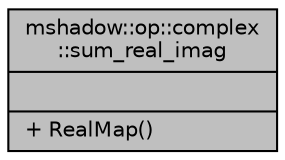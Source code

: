 digraph "mshadow::op::complex::sum_real_imag"
{
 // LATEX_PDF_SIZE
  edge [fontname="Helvetica",fontsize="10",labelfontname="Helvetica",labelfontsize="10"];
  node [fontname="Helvetica",fontsize="10",shape=record];
  Node1 [label="{mshadow::op::complex\l::sum_real_imag\n||+ RealMap()\l}",height=0.2,width=0.4,color="black", fillcolor="grey75", style="filled", fontcolor="black",tooltip=" "];
}
